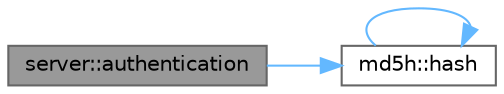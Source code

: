 digraph "server::authentication"
{
 // LATEX_PDF_SIZE
  bgcolor="transparent";
  edge [fontname=Helvetica,fontsize=10,labelfontname=Helvetica,labelfontsize=10];
  node [fontname=Helvetica,fontsize=10,shape=box,height=0.2,width=0.4];
  rankdir="LR";
  Node1 [id="Node000001",label="server::authentication",height=0.2,width=0.4,color="gray40", fillcolor="grey60", style="filled", fontcolor="black",tooltip="Авторизация пользователя"];
  Node1 -> Node2 [id="edge1_Node000001_Node000002",color="steelblue1",style="solid",tooltip=" "];
  Node2 [id="Node000002",label="md5h::hash",height=0.2,width=0.4,color="grey40", fillcolor="white", style="filled",URL="$classmd5h.html#a24de00d007aa02abb947196d1a0aaba8",tooltip="Получение хеша от пароля"];
  Node2 -> Node2 [id="edge2_Node000002_Node000002",color="steelblue1",style="solid",tooltip=" "];
}
